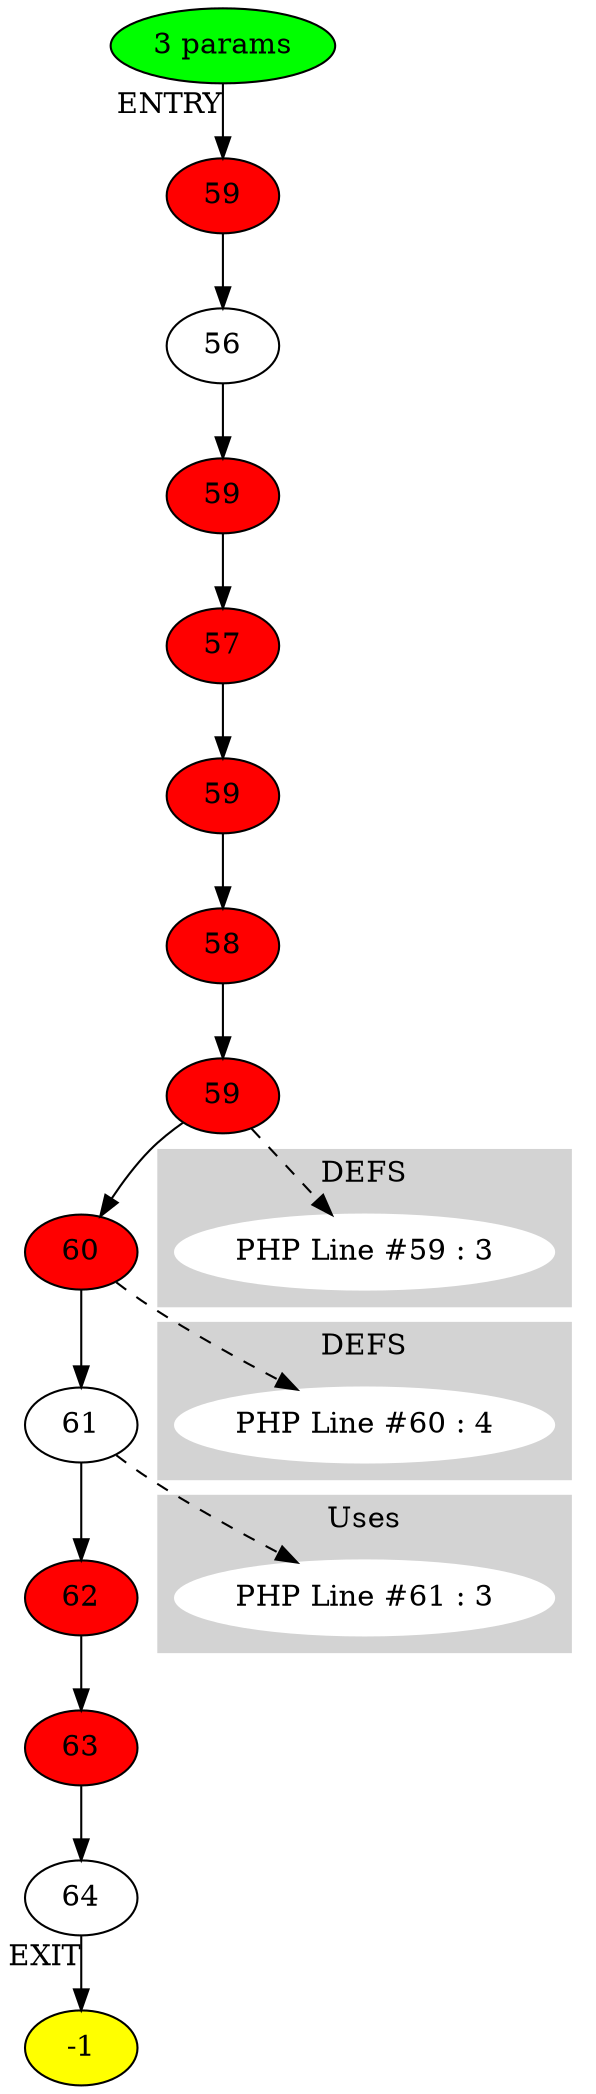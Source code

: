 digraph testName {
0 [label="59" , fillcolor = red, style = filled];
1 [label="56"];
2 [label="59" , fillcolor = red, style = filled];
3 [label="57" , fillcolor = red, style = filled];
4 [label="59" , fillcolor = red, style = filled];
5 [label="58" , fillcolor = red, style = filled];
6 [label="59" , fillcolor = red, style = filled];
7 [label="60" , fillcolor = red, style = filled];
8 [label="61"];
9 [label="62" , fillcolor = red, style = filled];
10 [label="63" , fillcolor = red, style = filled];
11 [label="64"];
0 -> 1;
1 -> 2;
2 -> 3;
3 -> 4;
4 -> 5;
5 -> 6;
6 -> 7;
7 -> 8;
8 -> 9;
9 -> 10;
10 -> 11;
-2 -> 0[xlabel="ENTRY"];
11 -> -1[xlabel="EXIT"];
-2 [fillcolor = green, style = filled]-1 [fillcolor= yellow, style = filled] subgraph cluster_g_6 { style=filled; color=lightgrey; node [style=filled,color=white]; g_6[label= "PHP Line #59 : 3"];label = "DEFS";}
6 -> g_6 [style="dashed"];
subgraph cluster_g_7 { style=filled; color=lightgrey; node [style=filled,color=white]; g_7[label= "PHP Line #60 : 4"];label = "DEFS";}
7 -> g_7 [style="dashed"];
subgraph cluster_use_8 { style=filled; color=lightgrey; node [style=filled,color=white]; use_8_3[label= "PHP Line #61 : 3"];label = "Uses";}
8 -> use_8_3 [style="dashed"];
-2 [label="3 params"];
}
